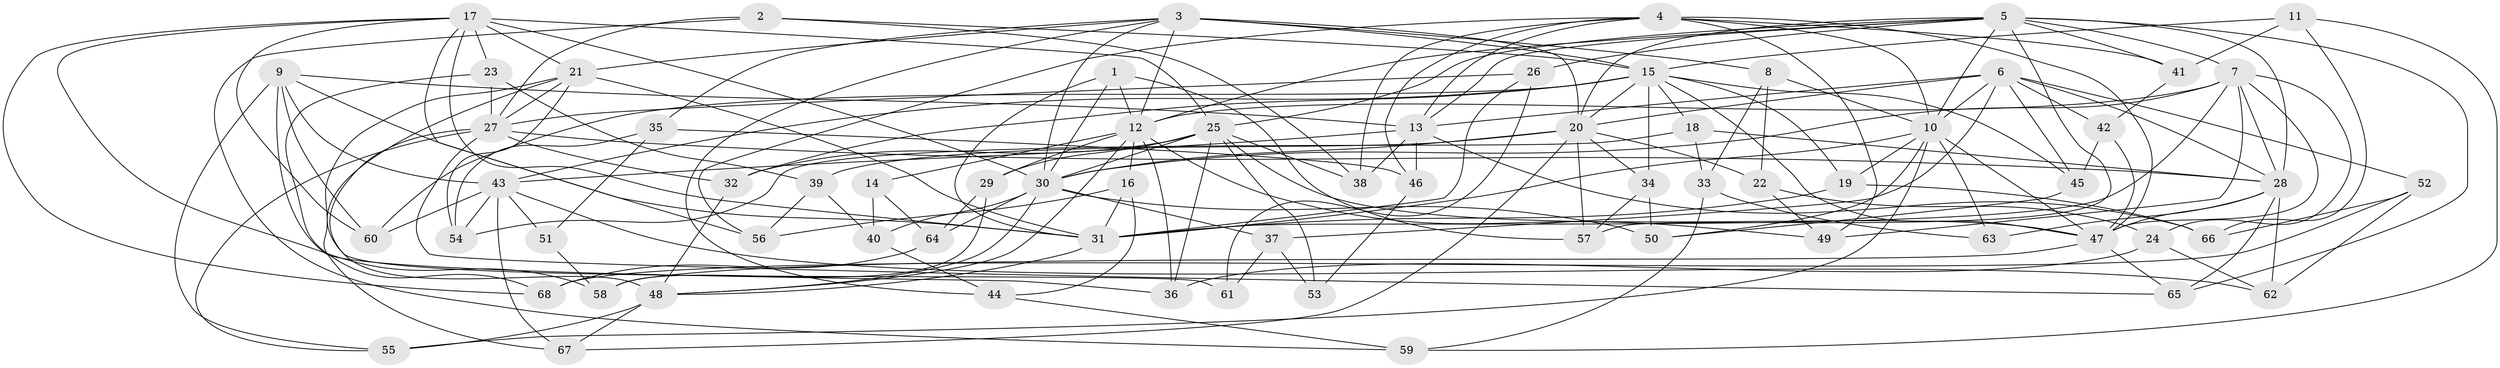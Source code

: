 // original degree distribution, {4: 1.0}
// Generated by graph-tools (version 1.1) at 2025/38/03/09/25 02:38:15]
// undirected, 68 vertices, 185 edges
graph export_dot {
graph [start="1"]
  node [color=gray90,style=filled];
  1;
  2;
  3;
  4;
  5;
  6;
  7;
  8;
  9;
  10;
  11;
  12;
  13;
  14;
  15;
  16;
  17;
  18;
  19;
  20;
  21;
  22;
  23;
  24;
  25;
  26;
  27;
  28;
  29;
  30;
  31;
  32;
  33;
  34;
  35;
  36;
  37;
  38;
  39;
  40;
  41;
  42;
  43;
  44;
  45;
  46;
  47;
  48;
  49;
  50;
  51;
  52;
  53;
  54;
  55;
  56;
  57;
  58;
  59;
  60;
  61;
  62;
  63;
  64;
  65;
  66;
  67;
  68;
  1 -- 12 [weight=1.0];
  1 -- 30 [weight=1.0];
  1 -- 31 [weight=1.0];
  1 -- 57 [weight=1.0];
  2 -- 15 [weight=1.0];
  2 -- 27 [weight=1.0];
  2 -- 38 [weight=1.0];
  2 -- 59 [weight=1.0];
  3 -- 8 [weight=1.0];
  3 -- 12 [weight=1.0];
  3 -- 15 [weight=1.0];
  3 -- 20 [weight=2.0];
  3 -- 21 [weight=2.0];
  3 -- 30 [weight=1.0];
  3 -- 35 [weight=1.0];
  3 -- 44 [weight=1.0];
  4 -- 10 [weight=1.0];
  4 -- 13 [weight=1.0];
  4 -- 38 [weight=1.0];
  4 -- 41 [weight=1.0];
  4 -- 46 [weight=1.0];
  4 -- 47 [weight=1.0];
  4 -- 49 [weight=1.0];
  4 -- 56 [weight=1.0];
  5 -- 7 [weight=1.0];
  5 -- 10 [weight=1.0];
  5 -- 12 [weight=1.0];
  5 -- 13 [weight=1.0];
  5 -- 20 [weight=1.0];
  5 -- 25 [weight=1.0];
  5 -- 26 [weight=1.0];
  5 -- 28 [weight=2.0];
  5 -- 41 [weight=1.0];
  5 -- 57 [weight=1.0];
  5 -- 65 [weight=1.0];
  6 -- 10 [weight=2.0];
  6 -- 13 [weight=2.0];
  6 -- 20 [weight=1.0];
  6 -- 28 [weight=1.0];
  6 -- 37 [weight=1.0];
  6 -- 42 [weight=1.0];
  6 -- 45 [weight=1.0];
  6 -- 52 [weight=1.0];
  7 -- 12 [weight=2.0];
  7 -- 24 [weight=1.0];
  7 -- 28 [weight=2.0];
  7 -- 30 [weight=1.0];
  7 -- 31 [weight=1.0];
  7 -- 47 [weight=1.0];
  7 -- 49 [weight=1.0];
  8 -- 10 [weight=1.0];
  8 -- 22 [weight=1.0];
  8 -- 33 [weight=1.0];
  9 -- 13 [weight=2.0];
  9 -- 31 [weight=1.0];
  9 -- 36 [weight=1.0];
  9 -- 43 [weight=2.0];
  9 -- 55 [weight=1.0];
  9 -- 60 [weight=1.0];
  10 -- 19 [weight=1.0];
  10 -- 31 [weight=1.0];
  10 -- 47 [weight=1.0];
  10 -- 50 [weight=1.0];
  10 -- 55 [weight=1.0];
  10 -- 63 [weight=2.0];
  11 -- 15 [weight=1.0];
  11 -- 41 [weight=1.0];
  11 -- 59 [weight=1.0];
  11 -- 66 [weight=1.0];
  12 -- 14 [weight=2.0];
  12 -- 16 [weight=1.0];
  12 -- 29 [weight=1.0];
  12 -- 36 [weight=1.0];
  12 -- 48 [weight=1.0];
  12 -- 49 [weight=1.0];
  13 -- 38 [weight=1.0];
  13 -- 43 [weight=1.0];
  13 -- 46 [weight=1.0];
  13 -- 66 [weight=1.0];
  14 -- 40 [weight=1.0];
  14 -- 64 [weight=1.0];
  15 -- 18 [weight=1.0];
  15 -- 19 [weight=1.0];
  15 -- 20 [weight=1.0];
  15 -- 32 [weight=1.0];
  15 -- 34 [weight=1.0];
  15 -- 43 [weight=1.0];
  15 -- 45 [weight=1.0];
  15 -- 47 [weight=1.0];
  15 -- 60 [weight=1.0];
  16 -- 31 [weight=1.0];
  16 -- 44 [weight=1.0];
  16 -- 56 [weight=1.0];
  17 -- 21 [weight=2.0];
  17 -- 23 [weight=1.0];
  17 -- 25 [weight=1.0];
  17 -- 30 [weight=1.0];
  17 -- 31 [weight=1.0];
  17 -- 56 [weight=1.0];
  17 -- 58 [weight=1.0];
  17 -- 60 [weight=1.0];
  17 -- 68 [weight=1.0];
  18 -- 28 [weight=1.0];
  18 -- 33 [weight=1.0];
  18 -- 54 [weight=1.0];
  19 -- 31 [weight=1.0];
  19 -- 66 [weight=1.0];
  20 -- 22 [weight=1.0];
  20 -- 30 [weight=2.0];
  20 -- 34 [weight=1.0];
  20 -- 39 [weight=1.0];
  20 -- 57 [weight=1.0];
  20 -- 67 [weight=1.0];
  21 -- 27 [weight=1.0];
  21 -- 31 [weight=1.0];
  21 -- 54 [weight=1.0];
  21 -- 61 [weight=2.0];
  21 -- 67 [weight=1.0];
  22 -- 24 [weight=1.0];
  22 -- 49 [weight=1.0];
  23 -- 27 [weight=1.0];
  23 -- 39 [weight=1.0];
  23 -- 68 [weight=1.0];
  24 -- 36 [weight=1.0];
  24 -- 62 [weight=1.0];
  25 -- 29 [weight=1.0];
  25 -- 30 [weight=1.0];
  25 -- 32 [weight=1.0];
  25 -- 36 [weight=1.0];
  25 -- 38 [weight=1.0];
  25 -- 47 [weight=1.0];
  25 -- 53 [weight=2.0];
  26 -- 27 [weight=1.0];
  26 -- 31 [weight=1.0];
  26 -- 61 [weight=1.0];
  27 -- 28 [weight=1.0];
  27 -- 32 [weight=1.0];
  27 -- 48 [weight=2.0];
  27 -- 55 [weight=1.0];
  27 -- 65 [weight=1.0];
  28 -- 47 [weight=2.0];
  28 -- 62 [weight=1.0];
  28 -- 63 [weight=1.0];
  28 -- 65 [weight=1.0];
  29 -- 58 [weight=1.0];
  29 -- 64 [weight=1.0];
  30 -- 37 [weight=1.0];
  30 -- 40 [weight=1.0];
  30 -- 48 [weight=1.0];
  30 -- 50 [weight=1.0];
  30 -- 64 [weight=1.0];
  31 -- 48 [weight=1.0];
  32 -- 48 [weight=1.0];
  33 -- 59 [weight=1.0];
  33 -- 63 [weight=1.0];
  34 -- 50 [weight=1.0];
  34 -- 57 [weight=1.0];
  35 -- 46 [weight=1.0];
  35 -- 51 [weight=1.0];
  35 -- 54 [weight=1.0];
  37 -- 53 [weight=1.0];
  37 -- 61 [weight=1.0];
  39 -- 40 [weight=1.0];
  39 -- 56 [weight=1.0];
  40 -- 44 [weight=1.0];
  41 -- 42 [weight=1.0];
  42 -- 45 [weight=1.0];
  42 -- 47 [weight=1.0];
  43 -- 51 [weight=2.0];
  43 -- 54 [weight=1.0];
  43 -- 60 [weight=1.0];
  43 -- 62 [weight=1.0];
  43 -- 67 [weight=1.0];
  44 -- 59 [weight=1.0];
  45 -- 50 [weight=1.0];
  46 -- 53 [weight=1.0];
  47 -- 58 [weight=1.0];
  47 -- 65 [weight=1.0];
  48 -- 55 [weight=1.0];
  48 -- 67 [weight=1.0];
  51 -- 58 [weight=1.0];
  52 -- 62 [weight=1.0];
  52 -- 66 [weight=1.0];
  52 -- 68 [weight=1.0];
  64 -- 68 [weight=1.0];
}
